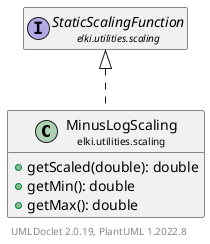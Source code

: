 @startuml
    remove .*\.(Instance|Par|Parameterizer|Factory)$
    set namespaceSeparator none
    hide empty fields
    hide empty methods

    class "<size:14>MinusLogScaling\n<size:10>elki.utilities.scaling" as elki.utilities.scaling.MinusLogScaling [[MinusLogScaling.html]] {
        +getScaled(double): double
        +getMin(): double
        +getMax(): double
    }

    interface "<size:14>StaticScalingFunction\n<size:10>elki.utilities.scaling" as elki.utilities.scaling.StaticScalingFunction [[StaticScalingFunction.html]]

    elki.utilities.scaling.StaticScalingFunction <|.. elki.utilities.scaling.MinusLogScaling

    center footer UMLDoclet 2.0.19, PlantUML 1.2022.8
@enduml
